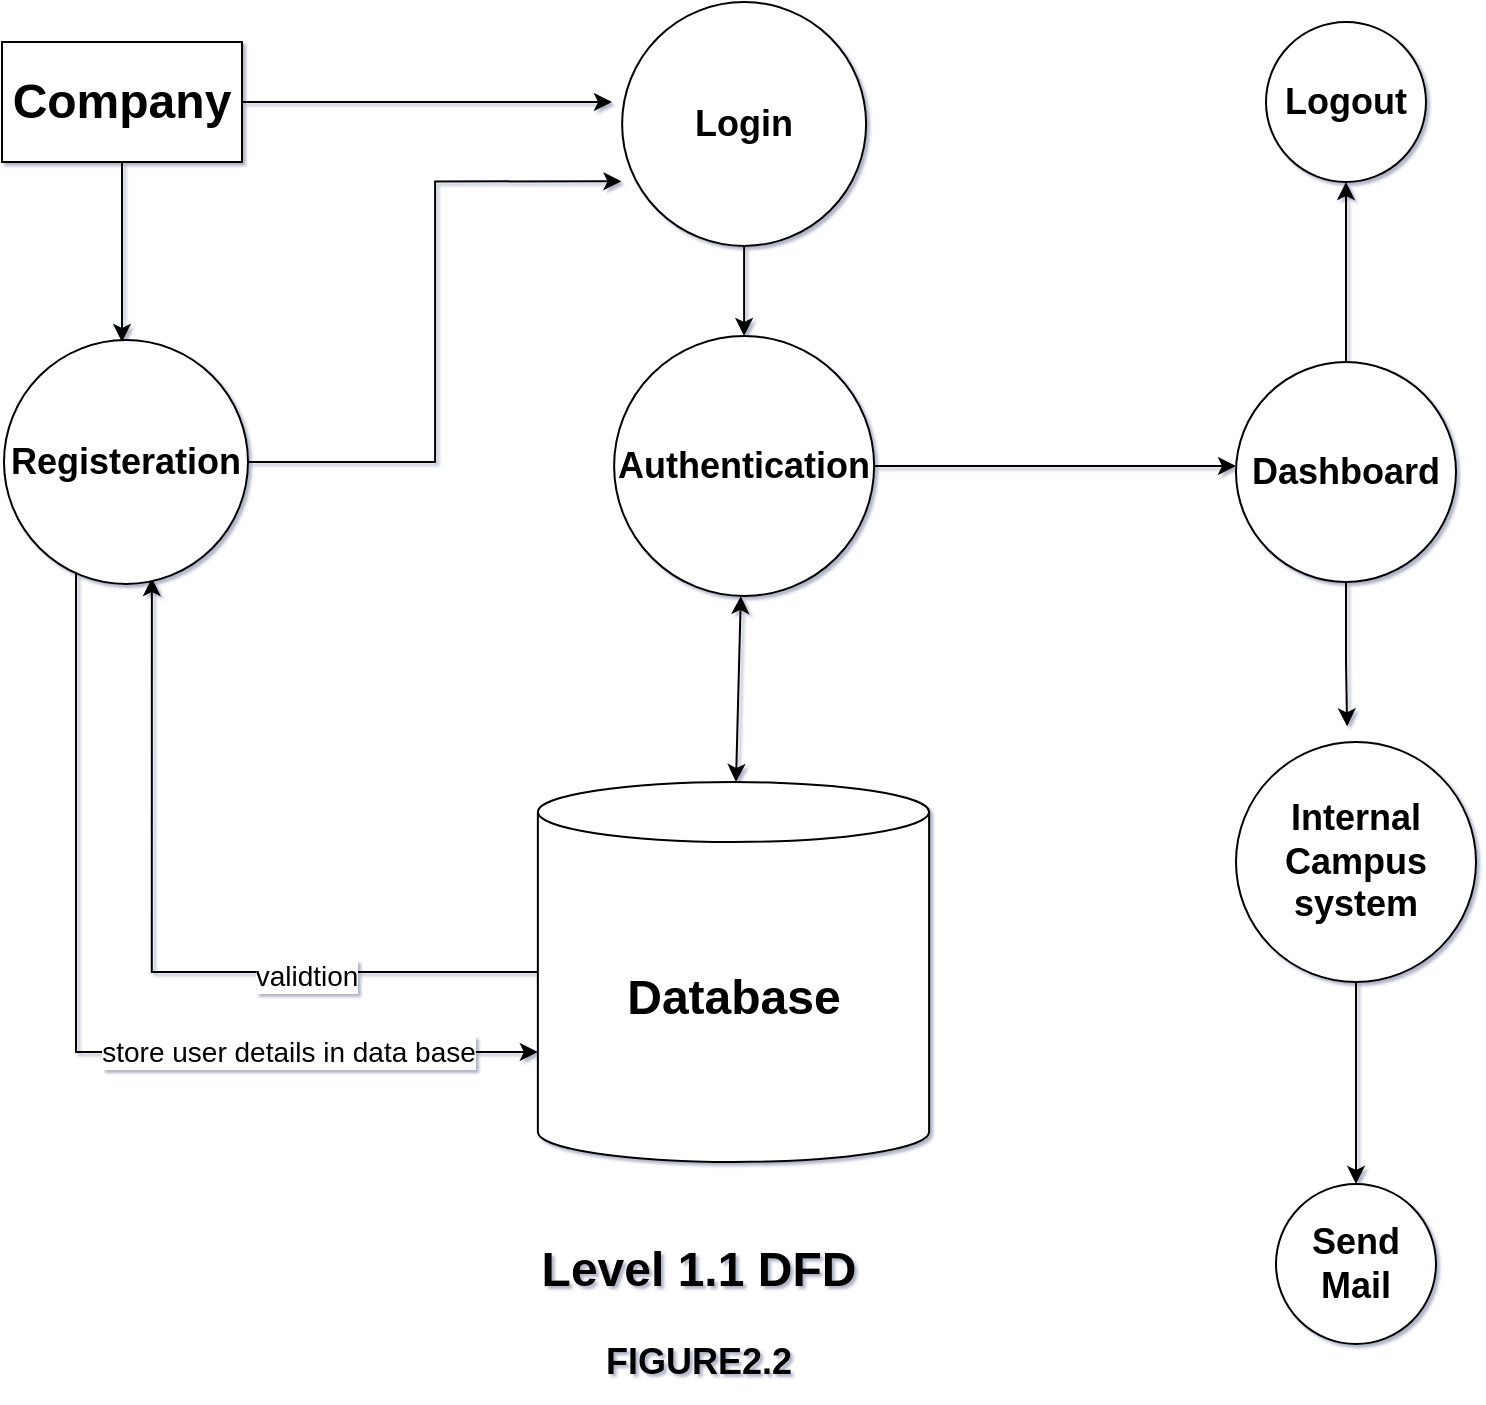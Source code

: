 <mxfile version="21.6.9" type="github">
  <diagram name="Page-1" id="MfiEqYsyeYtZddtAIq0g">
    <mxGraphModel dx="1257" dy="691" grid="0" gridSize="10" guides="1" tooltips="1" connect="1" arrows="1" fold="1" page="0" pageScale="1" pageWidth="850" pageHeight="1100" math="0" shadow="1">
      <root>
        <mxCell id="0" />
        <mxCell id="1" parent="0" />
        <mxCell id="a5eXOYQ6A8ZNcuYOm1AZ-1" style="edgeStyle=orthogonalEdgeStyle;rounded=0;orthogonalLoop=1;jettySize=auto;html=1;entryX=0.5;entryY=0;entryDx=0;entryDy=0;" edge="1" parent="1" source="a5eXOYQ6A8ZNcuYOm1AZ-3">
          <mxGeometry relative="1" as="geometry">
            <mxPoint x="143" y="200" as="targetPoint" />
          </mxGeometry>
        </mxCell>
        <mxCell id="a5eXOYQ6A8ZNcuYOm1AZ-2" style="edgeStyle=orthogonalEdgeStyle;rounded=0;orthogonalLoop=1;jettySize=auto;html=1;" edge="1" parent="1" source="a5eXOYQ6A8ZNcuYOm1AZ-3">
          <mxGeometry relative="1" as="geometry">
            <mxPoint x="388" y="80" as="targetPoint" />
          </mxGeometry>
        </mxCell>
        <mxCell id="a5eXOYQ6A8ZNcuYOm1AZ-3" value="&lt;font style=&quot;font-size: 24px;&quot;&gt;&lt;b&gt;Company&lt;/b&gt;&lt;/font&gt;" style="whiteSpace=wrap;html=1;" vertex="1" parent="1">
          <mxGeometry x="83" y="50" width="120" height="60" as="geometry" />
        </mxCell>
        <mxCell id="a5eXOYQ6A8ZNcuYOm1AZ-4" style="edgeStyle=orthogonalEdgeStyle;rounded=0;orthogonalLoop=1;jettySize=auto;html=1;entryX=0.606;entryY=0.976;entryDx=0;entryDy=0;entryPerimeter=0;" edge="1" parent="1" source="a5eXOYQ6A8ZNcuYOm1AZ-6" target="a5eXOYQ6A8ZNcuYOm1AZ-10">
          <mxGeometry relative="1" as="geometry" />
        </mxCell>
        <mxCell id="a5eXOYQ6A8ZNcuYOm1AZ-5" value="&lt;font style=&quot;font-size: 14px;&quot;&gt;validtion&lt;/font&gt;" style="edgeLabel;html=1;align=center;verticalAlign=middle;resizable=0;points=[];" vertex="1" connectable="0" parent="a5eXOYQ6A8ZNcuYOm1AZ-4">
          <mxGeometry x="-0.402" y="2" relative="1" as="geometry">
            <mxPoint as="offset" />
          </mxGeometry>
        </mxCell>
        <mxCell id="a5eXOYQ6A8ZNcuYOm1AZ-6" value="&lt;font style=&quot;font-size: 24px;&quot;&gt;&lt;b&gt;Database&lt;/b&gt;&lt;/font&gt;" style="shape=cylinder3;whiteSpace=wrap;html=1;boundedLbl=1;backgroundOutline=1;size=15;" vertex="1" parent="1">
          <mxGeometry x="350.93" y="420" width="195.63" height="190" as="geometry" />
        </mxCell>
        <mxCell id="a5eXOYQ6A8ZNcuYOm1AZ-7" style="edgeStyle=orthogonalEdgeStyle;rounded=0;orthogonalLoop=1;jettySize=auto;html=1;entryX=-0.003;entryY=0.735;entryDx=0;entryDy=0;entryPerimeter=0;" edge="1" parent="1" source="a5eXOYQ6A8ZNcuYOm1AZ-10" target="a5eXOYQ6A8ZNcuYOm1AZ-12">
          <mxGeometry relative="1" as="geometry" />
        </mxCell>
        <mxCell id="a5eXOYQ6A8ZNcuYOm1AZ-8" style="edgeStyle=orthogonalEdgeStyle;rounded=0;orthogonalLoop=1;jettySize=auto;html=1;entryX=0;entryY=0;entryDx=0;entryDy=135;entryPerimeter=0;" edge="1" parent="1" source="a5eXOYQ6A8ZNcuYOm1AZ-10" target="a5eXOYQ6A8ZNcuYOm1AZ-6">
          <mxGeometry relative="1" as="geometry">
            <Array as="points">
              <mxPoint x="120" y="555" />
            </Array>
          </mxGeometry>
        </mxCell>
        <mxCell id="a5eXOYQ6A8ZNcuYOm1AZ-9" value="&lt;font style=&quot;font-size: 14px;&quot;&gt;store user details in data base&lt;/font&gt;" style="edgeLabel;html=1;align=center;verticalAlign=middle;resizable=0;points=[];" vertex="1" connectable="0" parent="a5eXOYQ6A8ZNcuYOm1AZ-8">
          <mxGeometry x="0.469" relative="1" as="geometry">
            <mxPoint as="offset" />
          </mxGeometry>
        </mxCell>
        <mxCell id="a5eXOYQ6A8ZNcuYOm1AZ-10" value="&lt;span style=&quot;border-color: var(--border-color);&quot;&gt;&lt;font style=&quot;font-size: 18px;&quot;&gt;&lt;b&gt;Registeration&lt;/b&gt;&lt;/font&gt;&lt;/span&gt;" style="ellipse;whiteSpace=wrap;html=1;aspect=fixed;" vertex="1" parent="1">
          <mxGeometry x="84" y="199" width="122" height="122" as="geometry" />
        </mxCell>
        <mxCell id="a5eXOYQ6A8ZNcuYOm1AZ-11" value="" style="edgeStyle=orthogonalEdgeStyle;rounded=0;orthogonalLoop=1;jettySize=auto;html=1;" edge="1" parent="1" source="a5eXOYQ6A8ZNcuYOm1AZ-12" target="a5eXOYQ6A8ZNcuYOm1AZ-14">
          <mxGeometry relative="1" as="geometry" />
        </mxCell>
        <mxCell id="a5eXOYQ6A8ZNcuYOm1AZ-12" value="&lt;b style=&quot;border-color: var(--border-color);&quot;&gt;&lt;font style=&quot;font-size: 18px;&quot;&gt;Login&lt;/font&gt;&lt;/b&gt;" style="ellipse;whiteSpace=wrap;html=1;aspect=fixed;" vertex="1" parent="1">
          <mxGeometry x="393.06" y="30" width="122" height="122" as="geometry" />
        </mxCell>
        <mxCell id="a5eXOYQ6A8ZNcuYOm1AZ-13" style="edgeStyle=orthogonalEdgeStyle;rounded=0;orthogonalLoop=1;jettySize=auto;html=1;" edge="1" parent="1" source="a5eXOYQ6A8ZNcuYOm1AZ-14">
          <mxGeometry relative="1" as="geometry">
            <mxPoint x="700" y="262" as="targetPoint" />
          </mxGeometry>
        </mxCell>
        <mxCell id="a5eXOYQ6A8ZNcuYOm1AZ-14" value="&lt;b style=&quot;border-color: var(--border-color);&quot;&gt;&lt;font style=&quot;font-size: 18px;&quot;&gt;Authentication&lt;/font&gt;&lt;/b&gt;" style="ellipse;whiteSpace=wrap;html=1;aspect=fixed;" vertex="1" parent="1">
          <mxGeometry x="389.06" y="197" width="130" height="130" as="geometry" />
        </mxCell>
        <mxCell id="a5eXOYQ6A8ZNcuYOm1AZ-15" value="&lt;b style=&quot;border-color: var(--border-color);&quot;&gt;&lt;font style=&quot;font-size: 18px;&quot;&gt;Logout&lt;/font&gt;&lt;/b&gt;" style="ellipse;whiteSpace=wrap;html=1;aspect=fixed;" vertex="1" parent="1">
          <mxGeometry x="715" y="40" width="80" height="80" as="geometry" />
        </mxCell>
        <mxCell id="a5eXOYQ6A8ZNcuYOm1AZ-16" style="edgeStyle=orthogonalEdgeStyle;rounded=0;orthogonalLoop=1;jettySize=auto;html=1;" edge="1" parent="1" source="a5eXOYQ6A8ZNcuYOm1AZ-18" target="a5eXOYQ6A8ZNcuYOm1AZ-15">
          <mxGeometry relative="1" as="geometry" />
        </mxCell>
        <mxCell id="a5eXOYQ6A8ZNcuYOm1AZ-17" style="edgeStyle=orthogonalEdgeStyle;rounded=0;orthogonalLoop=1;jettySize=auto;html=1;entryX=0.463;entryY=-0.065;entryDx=0;entryDy=0;entryPerimeter=0;" edge="1" parent="1" source="a5eXOYQ6A8ZNcuYOm1AZ-18" target="a5eXOYQ6A8ZNcuYOm1AZ-19">
          <mxGeometry relative="1" as="geometry" />
        </mxCell>
        <mxCell id="a5eXOYQ6A8ZNcuYOm1AZ-18" value="&lt;b style=&quot;border-color: var(--border-color);&quot;&gt;&lt;font style=&quot;font-size: 18px;&quot;&gt;Dashboard&lt;/font&gt;&lt;/b&gt;" style="ellipse;whiteSpace=wrap;html=1;aspect=fixed;" vertex="1" parent="1">
          <mxGeometry x="700" y="210" width="110" height="110" as="geometry" />
        </mxCell>
        <mxCell id="a5eXOYQ6A8ZNcuYOm1AZ-24" value="" style="edgeStyle=orthogonalEdgeStyle;rounded=0;orthogonalLoop=1;jettySize=auto;html=1;" edge="1" parent="1" source="a5eXOYQ6A8ZNcuYOm1AZ-19" target="a5eXOYQ6A8ZNcuYOm1AZ-23">
          <mxGeometry relative="1" as="geometry" />
        </mxCell>
        <mxCell id="a5eXOYQ6A8ZNcuYOm1AZ-19" value="&lt;b style=&quot;border-color: var(--border-color);&quot;&gt;&lt;font style=&quot;font-size: 18px;&quot;&gt;Internal Campus system&lt;/font&gt;&lt;/b&gt;" style="ellipse;whiteSpace=wrap;html=1;aspect=fixed;" vertex="1" parent="1">
          <mxGeometry x="700" y="400" width="120" height="120" as="geometry" />
        </mxCell>
        <mxCell id="a5eXOYQ6A8ZNcuYOm1AZ-20" value="" style="endArrow=classic;startArrow=classic;html=1;rounded=0;" edge="1" parent="1" target="a5eXOYQ6A8ZNcuYOm1AZ-14">
          <mxGeometry width="50" height="50" relative="1" as="geometry">
            <mxPoint x="450" y="420" as="sourcePoint" />
            <mxPoint x="500" y="370" as="targetPoint" />
          </mxGeometry>
        </mxCell>
        <mxCell id="a5eXOYQ6A8ZNcuYOm1AZ-21" value="&lt;font style=&quot;font-size: 24px;&quot;&gt;&lt;b&gt;Level 1.1 DFD&lt;/b&gt;&lt;/font&gt;" style="text;html=1;align=center;verticalAlign=middle;resizable=0;points=[];autosize=1;strokeColor=none;fillColor=none;" vertex="1" parent="1">
          <mxGeometry x="343" y="643" width="175" height="41" as="geometry" />
        </mxCell>
        <mxCell id="a5eXOYQ6A8ZNcuYOm1AZ-22" value="&lt;font style=&quot;font-size: 18px;&quot;&gt;&lt;b&gt;FIGURE2.2&lt;/b&gt;&lt;/font&gt;" style="text;html=1;align=center;verticalAlign=middle;resizable=0;points=[];autosize=1;strokeColor=none;fillColor=none;" vertex="1" parent="1">
          <mxGeometry x="375" y="693" width="111" height="34" as="geometry" />
        </mxCell>
        <mxCell id="a5eXOYQ6A8ZNcuYOm1AZ-23" value="&lt;font style=&quot;font-size: 18px;&quot;&gt;&lt;b style=&quot;&quot;&gt;Send Mail&lt;/b&gt;&lt;/font&gt;" style="ellipse;whiteSpace=wrap;html=1;" vertex="1" parent="1">
          <mxGeometry x="720" y="621" width="80" height="80" as="geometry" />
        </mxCell>
      </root>
    </mxGraphModel>
  </diagram>
</mxfile>
